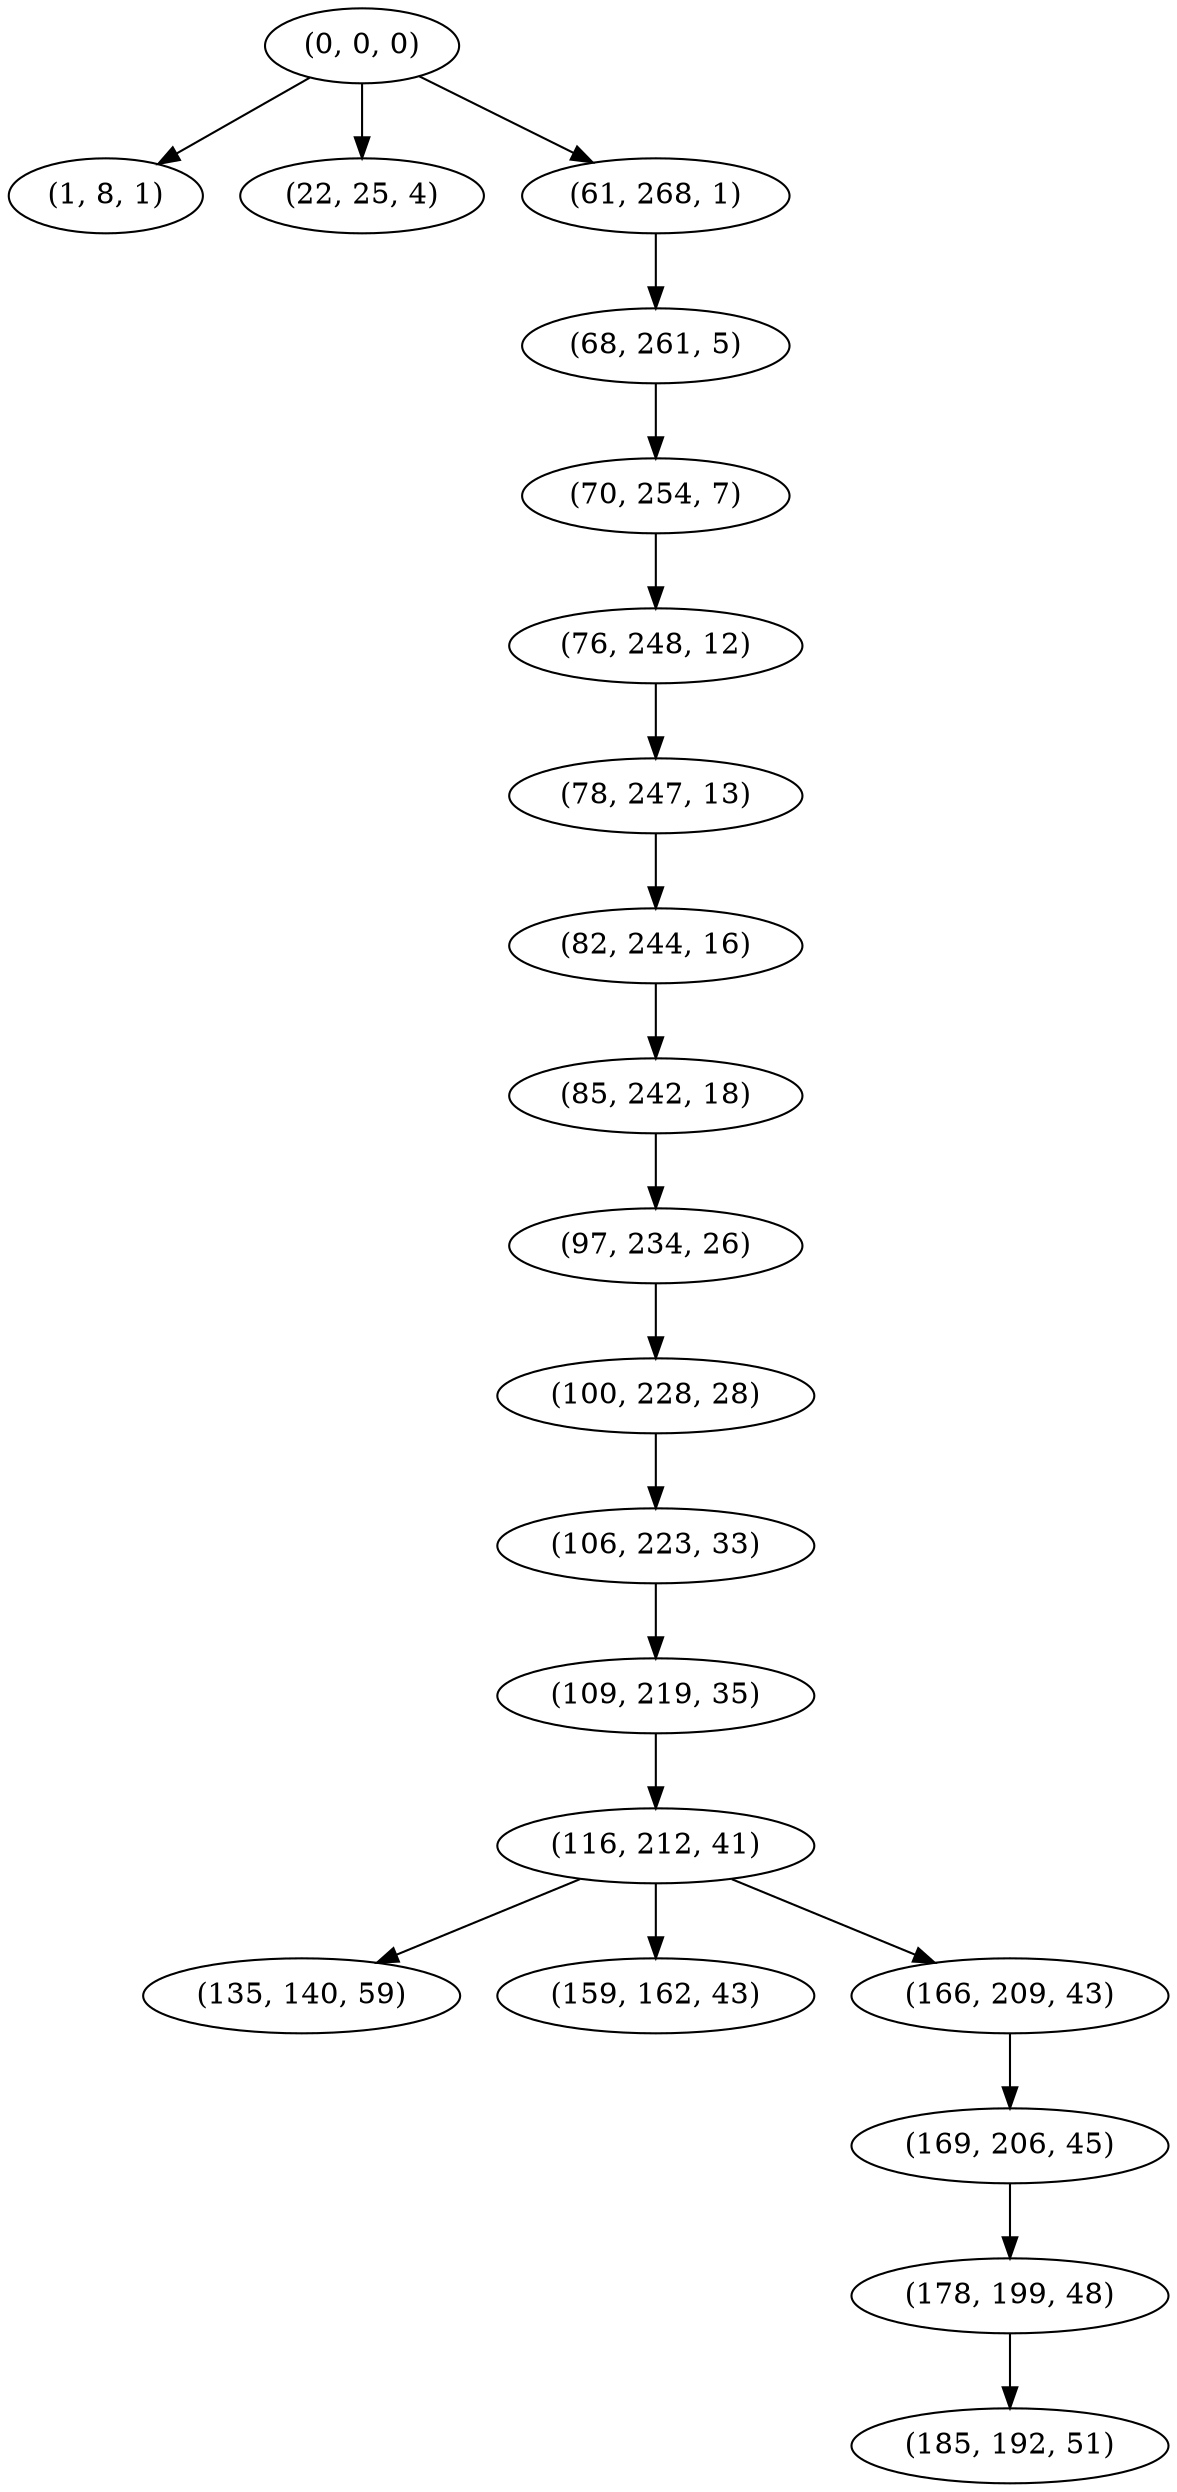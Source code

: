 digraph tree {
    "(0, 0, 0)";
    "(1, 8, 1)";
    "(22, 25, 4)";
    "(61, 268, 1)";
    "(68, 261, 5)";
    "(70, 254, 7)";
    "(76, 248, 12)";
    "(78, 247, 13)";
    "(82, 244, 16)";
    "(85, 242, 18)";
    "(97, 234, 26)";
    "(100, 228, 28)";
    "(106, 223, 33)";
    "(109, 219, 35)";
    "(116, 212, 41)";
    "(135, 140, 59)";
    "(159, 162, 43)";
    "(166, 209, 43)";
    "(169, 206, 45)";
    "(178, 199, 48)";
    "(185, 192, 51)";
    "(0, 0, 0)" -> "(1, 8, 1)";
    "(0, 0, 0)" -> "(22, 25, 4)";
    "(0, 0, 0)" -> "(61, 268, 1)";
    "(61, 268, 1)" -> "(68, 261, 5)";
    "(68, 261, 5)" -> "(70, 254, 7)";
    "(70, 254, 7)" -> "(76, 248, 12)";
    "(76, 248, 12)" -> "(78, 247, 13)";
    "(78, 247, 13)" -> "(82, 244, 16)";
    "(82, 244, 16)" -> "(85, 242, 18)";
    "(85, 242, 18)" -> "(97, 234, 26)";
    "(97, 234, 26)" -> "(100, 228, 28)";
    "(100, 228, 28)" -> "(106, 223, 33)";
    "(106, 223, 33)" -> "(109, 219, 35)";
    "(109, 219, 35)" -> "(116, 212, 41)";
    "(116, 212, 41)" -> "(135, 140, 59)";
    "(116, 212, 41)" -> "(159, 162, 43)";
    "(116, 212, 41)" -> "(166, 209, 43)";
    "(166, 209, 43)" -> "(169, 206, 45)";
    "(169, 206, 45)" -> "(178, 199, 48)";
    "(178, 199, 48)" -> "(185, 192, 51)";
}
